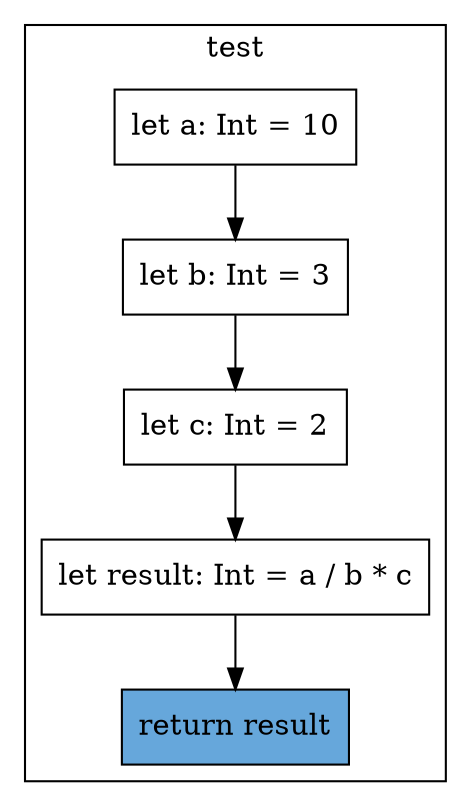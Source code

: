 digraph "div-before-mul-1" {
    node [shape=box];
    subgraph "cluster_test" {
        label="test";
        "test_141" [label="let a: Int = 10"];
        "test_142" [label="let b: Int = 3"];
        "test_144" [label="let c: Int = 2"];
        "test_146" [label="let result: Int = a / b * c"];
        "test_148" [label="return result",style=filled,fillcolor="#66A7DB"];
        "test_141" -> "test_142";
        "test_142" -> "test_144";
        "test_144" -> "test_146";
        "test_146" -> "test_148";
    }
}
